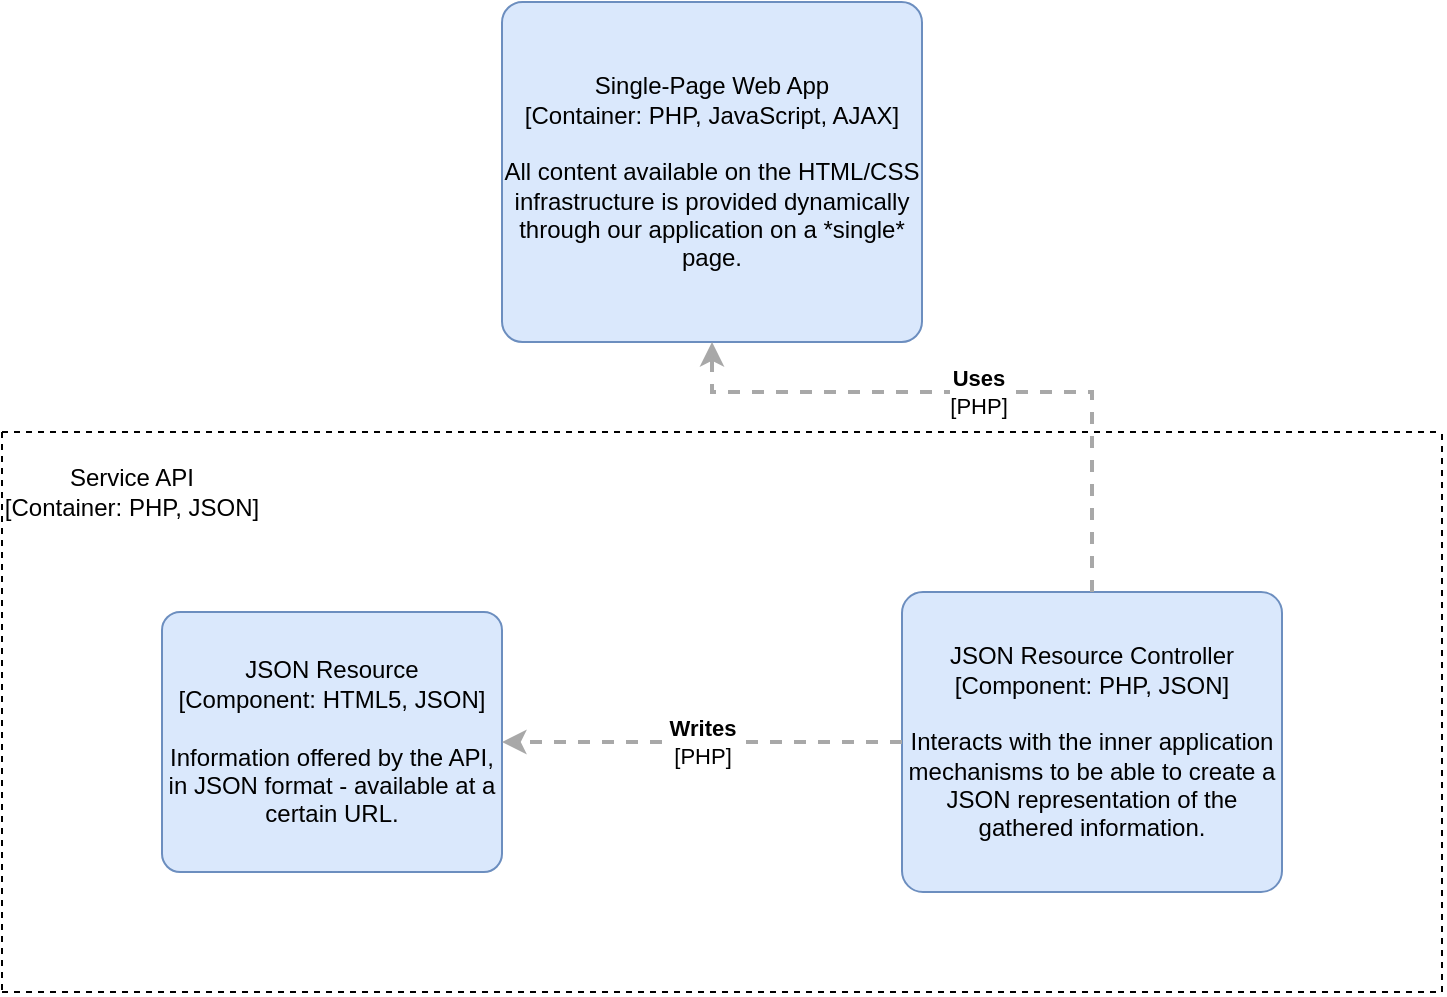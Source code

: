 <mxfile version="10.6.1" type="device"><diagram id="TOcjNbpg-ufIH3Dv7-ij" name="Page-1"><mxGraphModel dx="1394" dy="834" grid="1" gridSize="10" guides="1" tooltips="1" connect="1" arrows="1" fold="1" page="1" pageScale="1" pageWidth="827" pageHeight="1169" math="0" shadow="0"><root><mxCell id="0"/><mxCell id="1" parent="0"/><object label="&lt;span&gt;JSON Resource&lt;/span&gt;&lt;div&gt;[Component:&amp;nbsp;&lt;span&gt;HTML5, JSON&lt;/span&gt;&lt;span&gt;]&lt;/span&gt;&lt;/div&gt;&lt;div&gt;&lt;br&gt;&lt;/div&gt;&lt;div&gt;Information offered by the API, in JSON format - available at a certain URL.&lt;/div&gt;" placeholders="1" c4Name="name" c4Type="Component" c4Technology="technology" c4Description="Beschreibung" id="hVtqYcgQV_C3itYliDeT-1"><mxCell style="rounded=1;whiteSpace=wrap;html=1;labelBackgroundColor=none;fillColor=#dae8fc;fontColor=#000000;align=center;arcSize=7;strokeColor=#6c8ebf;" vertex="1" parent="1"><mxGeometry x="120" y="330" width="170" height="130" as="geometry"/><C4Component as="c4"/></mxCell></object><object label="JSON Resource Controller&lt;br&gt;&lt;div&gt;[Component:&amp;nbsp;&lt;span&gt;PHP, JSON&lt;/span&gt;&lt;span&gt;]&lt;/span&gt;&lt;/div&gt;&lt;div&gt;&lt;br&gt;&lt;/div&gt;&lt;div&gt;Interacts with the inner application mechanisms to be able to create a JSON representation of the gathered information.&lt;/div&gt;" placeholders="1" c4Name="name" c4Type="Component" c4Technology="technology" c4Description="Beschreibung" id="hVtqYcgQV_C3itYliDeT-2"><mxCell style="rounded=1;whiteSpace=wrap;html=1;labelBackgroundColor=none;fillColor=#dae8fc;fontColor=#000000;align=center;arcSize=7;strokeColor=#6c8ebf;" vertex="1" parent="1"><mxGeometry x="490" y="320" width="190" height="150" as="geometry"/><C4Component as="c4"/></mxCell></object><object label="Single-Page Web App&lt;div&gt;[Container: PHP, JavaScript, AJAX]&lt;/div&gt;&lt;div&gt;&lt;br&gt;&lt;/div&gt;&lt;div&gt;All content available on the HTML/CSS infrastructure is provided dynamically through our application on a *single* page.&lt;/div&gt;" placeholders="1" c4Name="name" c4Type="Container" c4Technology="technology" c4Description="Beschreibung" id="hVtqYcgQV_C3itYliDeT-3"><mxCell style="rounded=1;whiteSpace=wrap;html=1;labelBackgroundColor=none;fillColor=#dae8fc;fontColor=#000000;align=center;arcSize=6;strokeColor=#6c8ebf;" vertex="1" parent="1"><mxGeometry x="290" y="25" width="210" height="170" as="geometry"/><C4Container as="c4"/></mxCell></object><object label="&lt;div style=&quot;text-align: left&quot;&gt;&lt;div style=&quot;text-align: center&quot;&gt;&lt;b&gt;Writes&lt;/b&gt;&lt;/div&gt;&lt;div style=&quot;text-align: center&quot;&gt;[PHP]&lt;/div&gt;&lt;/div&gt;" c4Type="Relationship" c4Description="Beschreibung" c4Technology="technology" id="hVtqYcgQV_C3itYliDeT-4"><mxCell style="edgeStyle=none;rounded=0;html=1;entryX=1;entryY=0.5;jettySize=auto;orthogonalLoop=1;strokeColor=#A8A8A8;strokeWidth=2;fontColor=#000000;jumpStyle=none;dashed=1;exitX=0;exitY=0.5;exitDx=0;exitDy=0;entryDx=0;entryDy=0;" edge="1" parent="1" source="hVtqYcgQV_C3itYliDeT-2" target="hVtqYcgQV_C3itYliDeT-1"><mxGeometry width="160" relative="1" as="geometry"><mxPoint x="350" y="540" as="sourcePoint"/><mxPoint x="510" y="540" as="targetPoint"/></mxGeometry><C4Relationship as="c4"/></mxCell></object><object label="&lt;div style=&quot;text-align: left&quot;&gt;&lt;div style=&quot;text-align: center&quot;&gt;&lt;b&gt;Uses&lt;/b&gt;&lt;/div&gt;&lt;div style=&quot;text-align: center&quot;&gt;[PHP]&lt;/div&gt;&lt;/div&gt;" c4Type="Relationship" c4Description="Beschreibung" c4Technology="technology" id="hVtqYcgQV_C3itYliDeT-5"><mxCell style="edgeStyle=none;rounded=0;html=1;entryX=0.5;entryY=1;jettySize=auto;orthogonalLoop=1;strokeColor=#A8A8A8;strokeWidth=2;fontColor=#000000;jumpStyle=none;dashed=1;exitX=0.5;exitY=0;exitDx=0;exitDy=0;entryDx=0;entryDy=0;" edge="1" parent="1" source="hVtqYcgQV_C3itYliDeT-2" target="hVtqYcgQV_C3itYliDeT-3"><mxGeometry width="160" relative="1" as="geometry"><mxPoint x="360" y="280" as="sourcePoint"/><mxPoint x="520" y="280" as="targetPoint"/><Array as="points"><mxPoint x="585" y="220"/><mxPoint x="395" y="220"/></Array></mxGeometry><C4Relationship as="c4"/></mxCell></object><mxCell id="hVtqYcgQV_C3itYliDeT-6" value="" style="endArrow=none;dashed=1;html=1;" edge="1" parent="1"><mxGeometry width="50" height="50" relative="1" as="geometry"><mxPoint x="40" y="240" as="sourcePoint"/><mxPoint x="760" y="240" as="targetPoint"/></mxGeometry></mxCell><mxCell id="hVtqYcgQV_C3itYliDeT-7" value="" style="endArrow=none;dashed=1;html=1;" edge="1" parent="1"><mxGeometry width="50" height="50" relative="1" as="geometry"><mxPoint x="40" y="240" as="sourcePoint"/><mxPoint x="40" y="520" as="targetPoint"/></mxGeometry></mxCell><mxCell id="hVtqYcgQV_C3itYliDeT-8" value="" style="endArrow=none;dashed=1;html=1;" edge="1" parent="1"><mxGeometry width="50" height="50" relative="1" as="geometry"><mxPoint x="40" y="520" as="sourcePoint"/><mxPoint x="760" y="520" as="targetPoint"/></mxGeometry></mxCell><mxCell id="hVtqYcgQV_C3itYliDeT-9" value="" style="endArrow=none;dashed=1;html=1;" edge="1" parent="1"><mxGeometry width="50" height="50" relative="1" as="geometry"><mxPoint x="760" y="520" as="sourcePoint"/><mxPoint x="760" y="240" as="targetPoint"/></mxGeometry></mxCell><mxCell id="hVtqYcgQV_C3itYliDeT-10" value="Service API&lt;div&gt;[Container:&amp;nbsp;PHP, JSON]&lt;/div&gt;" style="text;html=1;strokeColor=none;fillColor=none;align=center;verticalAlign=middle;whiteSpace=wrap;rounded=0;" vertex="1" parent="1"><mxGeometry x="40" y="230" width="130" height="80" as="geometry"/></mxCell></root></mxGraphModel></diagram></mxfile>